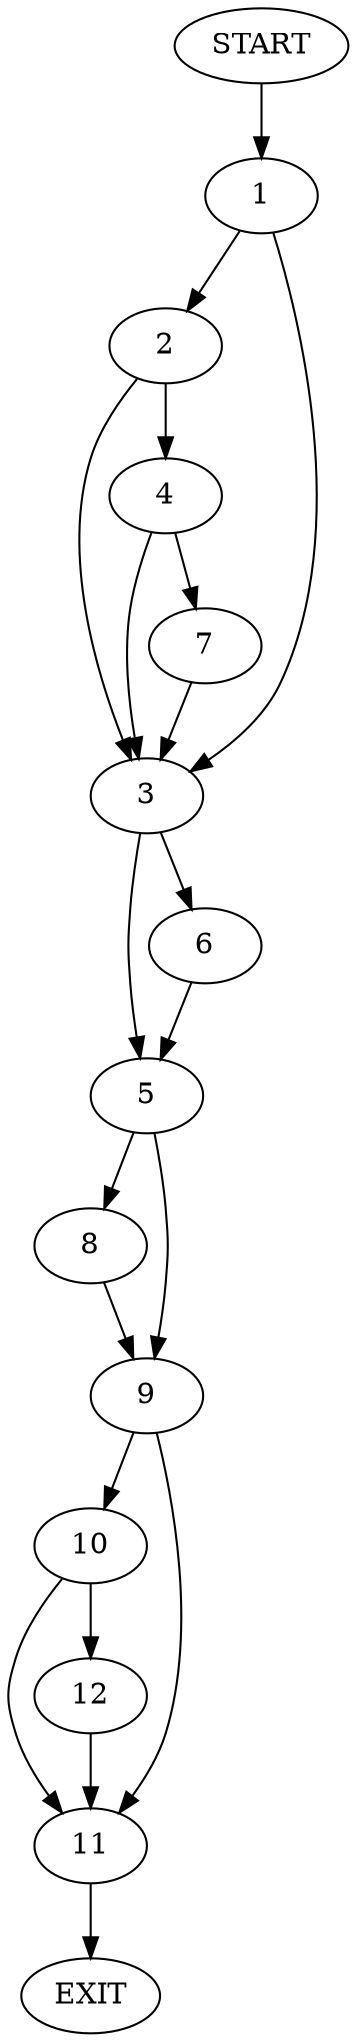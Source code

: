 digraph {
0 [label="START"]
13 [label="EXIT"]
0 -> 1
1 -> 2
1 -> 3
2 -> 3
2 -> 4
3 -> 5
3 -> 6
4 -> 3
4 -> 7
7 -> 3
6 -> 5
5 -> 8
5 -> 9
8 -> 9
9 -> 10
9 -> 11
11 -> 13
10 -> 12
10 -> 11
12 -> 11
}
